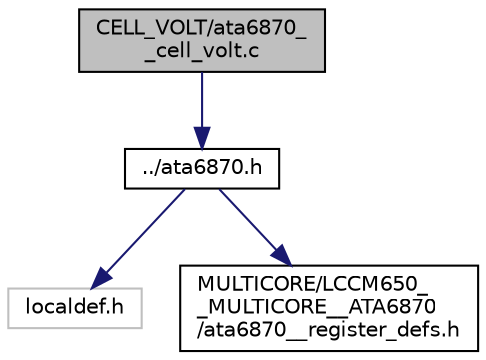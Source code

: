 digraph "CELL_VOLT/ata6870__cell_volt.c"
{
  edge [fontname="Helvetica",fontsize="10",labelfontname="Helvetica",labelfontsize="10"];
  node [fontname="Helvetica",fontsize="10",shape=record];
  Node1 [label="CELL_VOLT/ata6870_\l_cell_volt.c",height=0.2,width=0.4,color="black", fillcolor="grey75", style="filled", fontcolor="black"];
  Node1 -> Node2 [color="midnightblue",fontsize="10",style="solid",fontname="Helvetica"];
  Node2 [label="../ata6870.h",height=0.2,width=0.4,color="black", fillcolor="white", style="filled",URL="$ata6870_8h.html",tooltip="Main header file of public functions and structures for the ATA6870 driver. "];
  Node2 -> Node3 [color="midnightblue",fontsize="10",style="solid",fontname="Helvetica"];
  Node3 [label="localdef.h",height=0.2,width=0.4,color="grey75", fillcolor="white", style="filled"];
  Node2 -> Node4 [color="midnightblue",fontsize="10",style="solid",fontname="Helvetica"];
  Node4 [label="MULTICORE/LCCM650_\l_MULTICORE__ATA6870\l/ata6870__register_defs.h",height=0.2,width=0.4,color="black", fillcolor="white", style="filled",URL="$ata6870____register__defs_8h.html",tooltip="Register definitions for the ATA6870 device. "];
}
